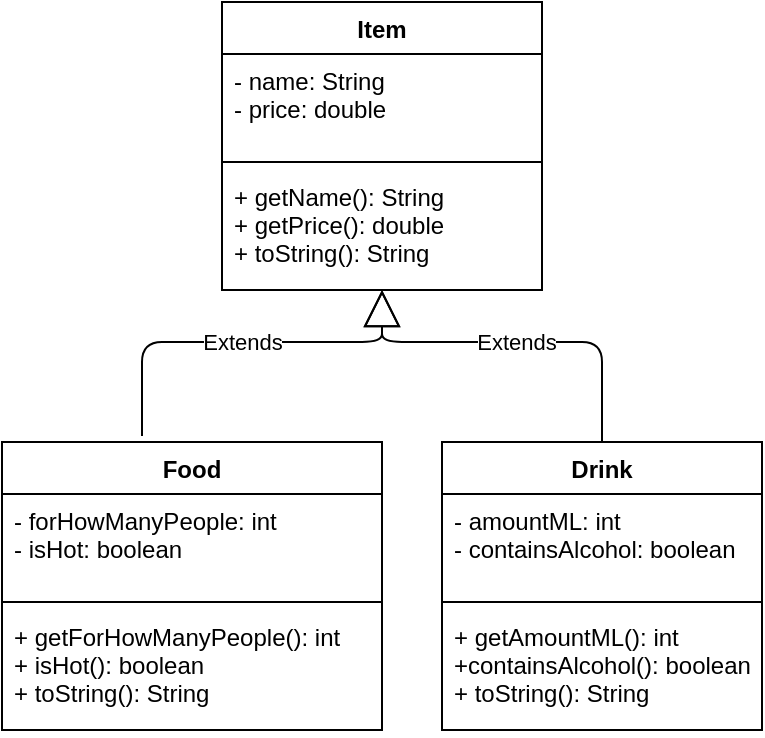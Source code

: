 <mxfile version="14.4.3" type="google"><diagram id="CgIjowUqBYtxHQ6xYuHY" name="Exercise0"><mxGraphModel dx="1178" dy="247" grid="1" gridSize="10" guides="1" tooltips="1" connect="1" arrows="1" fold="1" page="0" pageScale="1" pageWidth="1169" pageHeight="827" math="0" shadow="0"><root><mxCell id="0"/><mxCell id="1" parent="0"/><mxCell id="G3YfXJna77uMlZA1brrk-5" value="Item" style="swimlane;fontStyle=1;align=center;verticalAlign=top;childLayout=stackLayout;horizontal=1;startSize=26;horizontalStack=0;resizeParent=1;resizeParentMax=0;resizeLast=0;collapsible=1;marginBottom=0;" vertex="1" parent="1"><mxGeometry x="500" y="500" width="160" height="144" as="geometry"/></mxCell><mxCell id="G3YfXJna77uMlZA1brrk-6" value="- name: String&#xA;- price: double" style="text;strokeColor=none;fillColor=none;align=left;verticalAlign=top;spacingLeft=4;spacingRight=4;overflow=hidden;rotatable=0;points=[[0,0.5],[1,0.5]];portConstraint=eastwest;" vertex="1" parent="G3YfXJna77uMlZA1brrk-5"><mxGeometry y="26" width="160" height="50" as="geometry"/></mxCell><mxCell id="G3YfXJna77uMlZA1brrk-7" value="" style="line;strokeWidth=1;fillColor=none;align=left;verticalAlign=middle;spacingTop=-1;spacingLeft=3;spacingRight=3;rotatable=0;labelPosition=right;points=[];portConstraint=eastwest;" vertex="1" parent="G3YfXJna77uMlZA1brrk-5"><mxGeometry y="76" width="160" height="8" as="geometry"/></mxCell><mxCell id="G3YfXJna77uMlZA1brrk-8" value="+ getName(): String&#xA;+ getPrice(): double&#xA;+ toString(): String&#xA;" style="text;strokeColor=none;fillColor=none;align=left;verticalAlign=top;spacingLeft=4;spacingRight=4;overflow=hidden;rotatable=0;points=[[0,0.5],[1,0.5]];portConstraint=eastwest;" vertex="1" parent="G3YfXJna77uMlZA1brrk-5"><mxGeometry y="84" width="160" height="60" as="geometry"/></mxCell><mxCell id="G3YfXJna77uMlZA1brrk-9" value="Food" style="swimlane;fontStyle=1;align=center;verticalAlign=top;childLayout=stackLayout;horizontal=1;startSize=26;horizontalStack=0;resizeParent=1;resizeParentMax=0;resizeLast=0;collapsible=1;marginBottom=0;" vertex="1" parent="1"><mxGeometry x="390" y="720" width="190" height="144" as="geometry"/></mxCell><mxCell id="G3YfXJna77uMlZA1brrk-10" value="- forHowManyPeople: int&#xA;- isHot: boolean&#xA;" style="text;strokeColor=none;fillColor=none;align=left;verticalAlign=top;spacingLeft=4;spacingRight=4;overflow=hidden;rotatable=0;points=[[0,0.5],[1,0.5]];portConstraint=eastwest;" vertex="1" parent="G3YfXJna77uMlZA1brrk-9"><mxGeometry y="26" width="190" height="50" as="geometry"/></mxCell><mxCell id="G3YfXJna77uMlZA1brrk-11" value="" style="line;strokeWidth=1;fillColor=none;align=left;verticalAlign=middle;spacingTop=-1;spacingLeft=3;spacingRight=3;rotatable=0;labelPosition=right;points=[];portConstraint=eastwest;" vertex="1" parent="G3YfXJna77uMlZA1brrk-9"><mxGeometry y="76" width="190" height="8" as="geometry"/></mxCell><mxCell id="G3YfXJna77uMlZA1brrk-12" value="+ getForHowManyPeople(): int&#xA;+ isHot(): boolean&#xA;+ toString(): String&#xA;" style="text;strokeColor=none;fillColor=none;align=left;verticalAlign=top;spacingLeft=4;spacingRight=4;overflow=hidden;rotatable=0;points=[[0,0.5],[1,0.5]];portConstraint=eastwest;" vertex="1" parent="G3YfXJna77uMlZA1brrk-9"><mxGeometry y="84" width="190" height="60" as="geometry"/></mxCell><mxCell id="G3YfXJna77uMlZA1brrk-15" value="Drink" style="swimlane;fontStyle=1;align=center;verticalAlign=top;childLayout=stackLayout;horizontal=1;startSize=26;horizontalStack=0;resizeParent=1;resizeParentMax=0;resizeLast=0;collapsible=1;marginBottom=0;" vertex="1" parent="1"><mxGeometry x="610" y="720" width="160" height="144" as="geometry"/></mxCell><mxCell id="G3YfXJna77uMlZA1brrk-16" value="- amountML: int&#xA;- containsAlcohol: boolean" style="text;strokeColor=none;fillColor=none;align=left;verticalAlign=top;spacingLeft=4;spacingRight=4;overflow=hidden;rotatable=0;points=[[0,0.5],[1,0.5]];portConstraint=eastwest;" vertex="1" parent="G3YfXJna77uMlZA1brrk-15"><mxGeometry y="26" width="160" height="50" as="geometry"/></mxCell><mxCell id="G3YfXJna77uMlZA1brrk-17" value="" style="line;strokeWidth=1;fillColor=none;align=left;verticalAlign=middle;spacingTop=-1;spacingLeft=3;spacingRight=3;rotatable=0;labelPosition=right;points=[];portConstraint=eastwest;" vertex="1" parent="G3YfXJna77uMlZA1brrk-15"><mxGeometry y="76" width="160" height="8" as="geometry"/></mxCell><mxCell id="G3YfXJna77uMlZA1brrk-18" value="+ getAmountML(): int&#xA;+containsAlcohol(): boolean&#xA;+ toString(): String&#xA;" style="text;strokeColor=none;fillColor=none;align=left;verticalAlign=top;spacingLeft=4;spacingRight=4;overflow=hidden;rotatable=0;points=[[0,0.5],[1,0.5]];portConstraint=eastwest;" vertex="1" parent="G3YfXJna77uMlZA1brrk-15"><mxGeometry y="84" width="160" height="60" as="geometry"/></mxCell><mxCell id="G3YfXJna77uMlZA1brrk-13" value="Extends" style="endArrow=block;endSize=16;endFill=0;html=1;" edge="1" parent="1" source="G3YfXJna77uMlZA1brrk-15"><mxGeometry width="160" relative="1" as="geometry"><mxPoint x="790" y="690" as="sourcePoint"/><mxPoint x="580" y="644" as="targetPoint"/><Array as="points"><mxPoint x="690" y="670"/><mxPoint x="650" y="670"/><mxPoint x="580" y="670"/></Array></mxGeometry></mxCell><mxCell id="G3YfXJna77uMlZA1brrk-14" value="Extends" style="endArrow=block;endSize=16;endFill=0;html=1;edgeStyle=orthogonalEdgeStyle;" edge="1" parent="1" target="G3YfXJna77uMlZA1brrk-8"><mxGeometry width="160" relative="1" as="geometry"><mxPoint x="460" y="717" as="sourcePoint"/><mxPoint x="560" y="650" as="targetPoint"/><Array as="points"><mxPoint x="460" y="670"/><mxPoint x="580" y="670"/></Array></mxGeometry></mxCell></root></mxGraphModel></diagram></mxfile>